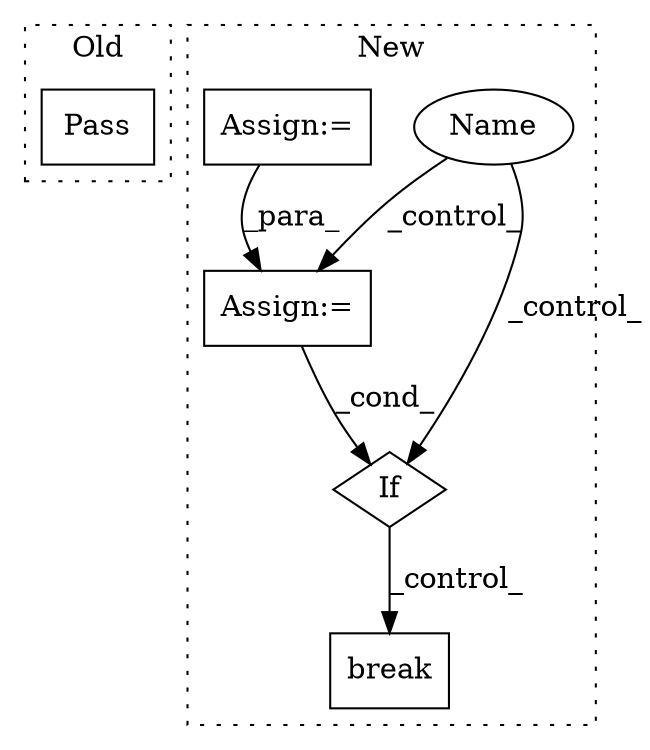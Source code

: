 digraph G {
subgraph cluster0 {
1 [label="Pass" a="62" s="2412" l="4" shape="box"];
label = "Old";
style="dotted";
}
subgraph cluster1 {
2 [label="break" a="94" s="2576" l="5" shape="box"];
3 [label="If" a="96" s="2527" l="3" shape="diamond"];
4 [label="Name" a="87" s="2407" l="4" shape="ellipse"];
5 [label="Assign:=" a="68" s="2431" l="3" shape="box"];
6 [label="Assign:=" a="68" s="2280" l="3" shape="box"];
label = "New";
style="dotted";
}
3 -> 2 [label="_control_"];
4 -> 5 [label="_control_"];
4 -> 3 [label="_control_"];
5 -> 3 [label="_cond_"];
6 -> 5 [label="_para_"];
}
